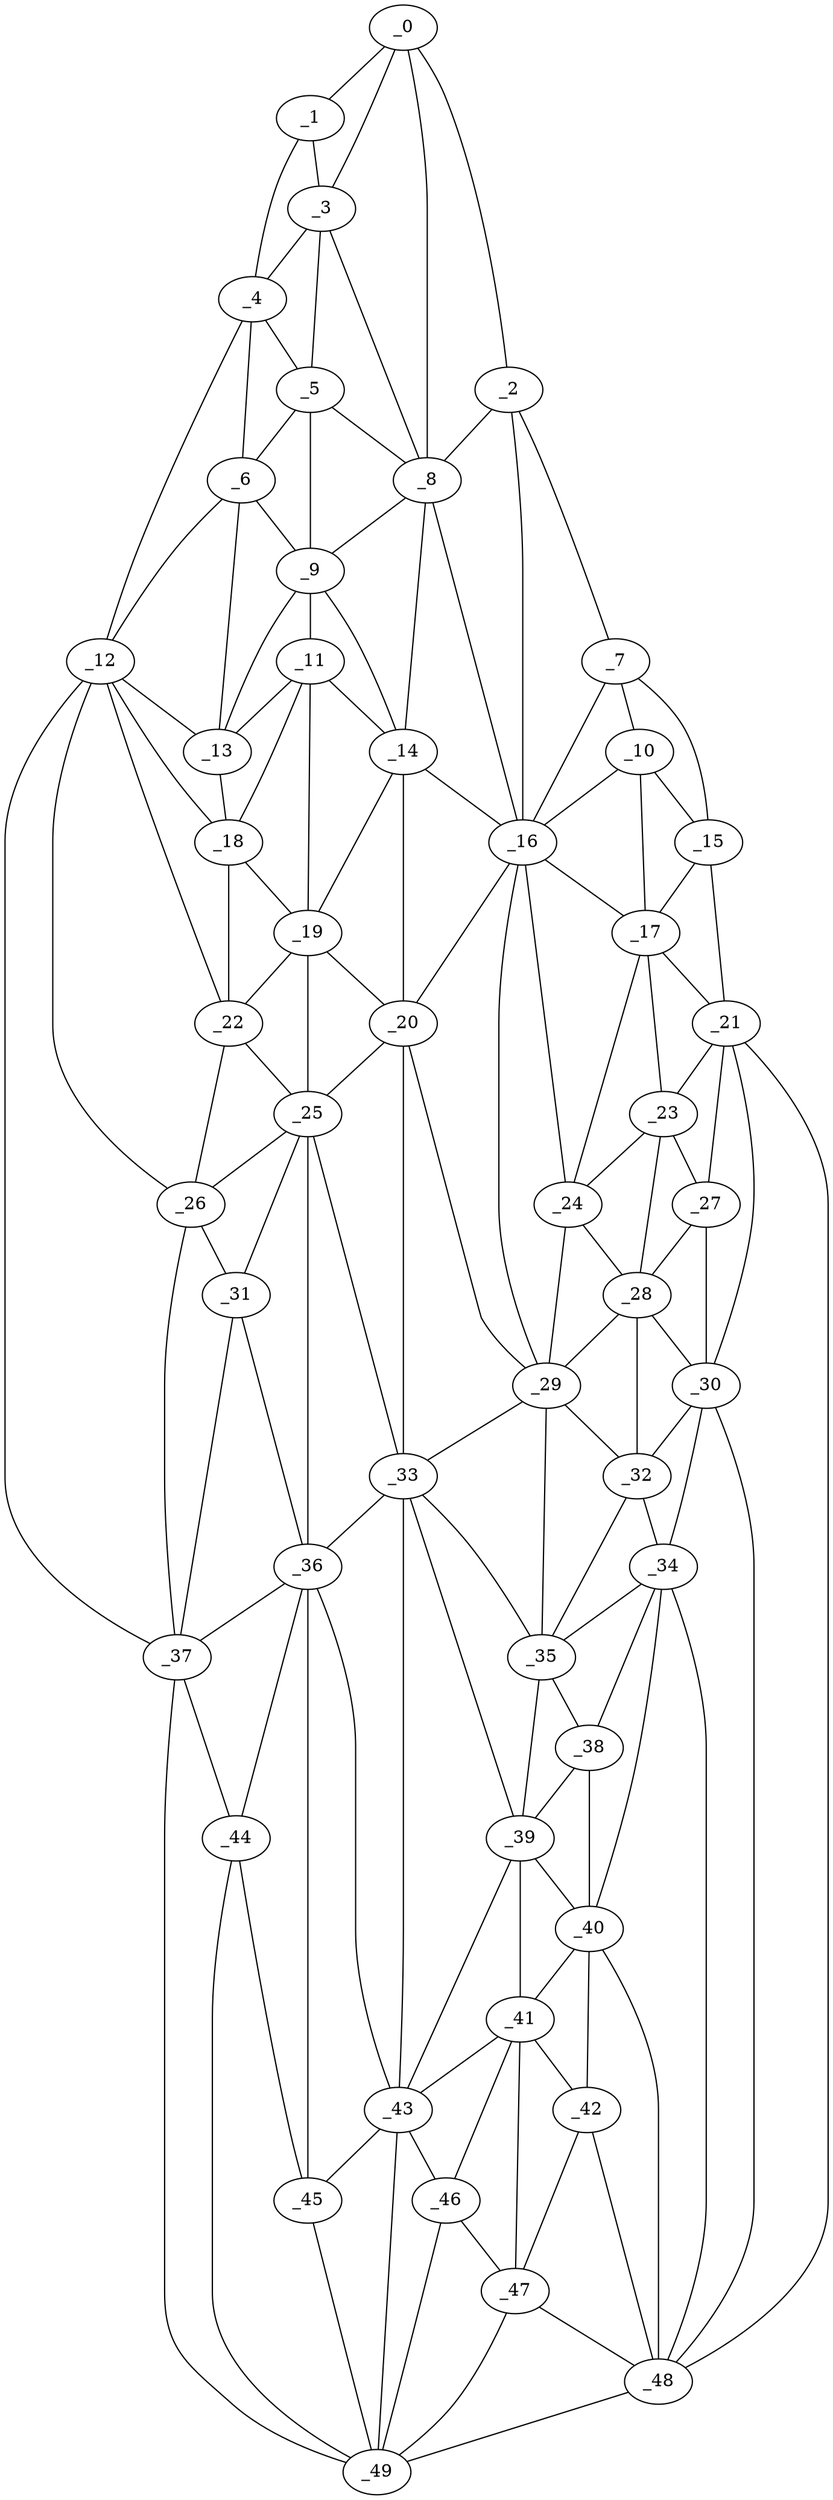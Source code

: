 graph "obj46__285.gxl" {
	_0	 [x=19,
		y=61];
	_1	 [x=20,
		y=77];
	_0 -- _1	 [valence=1];
	_2	 [x=27,
		y=43];
	_0 -- _2	 [valence=1];
	_3	 [x=28,
		y=77];
	_0 -- _3	 [valence=1];
	_8	 [x=39,
		y=63];
	_0 -- _8	 [valence=2];
	_1 -- _3	 [valence=1];
	_4	 [x=28,
		y=88];
	_1 -- _4	 [valence=1];
	_7	 [x=39,
		y=31];
	_2 -- _7	 [valence=1];
	_2 -- _8	 [valence=1];
	_16	 [x=55,
		y=47];
	_2 -- _16	 [valence=2];
	_3 -- _4	 [valence=1];
	_5	 [x=33,
		y=78];
	_3 -- _5	 [valence=2];
	_3 -- _8	 [valence=2];
	_4 -- _5	 [valence=2];
	_6	 [x=37,
		y=89];
	_4 -- _6	 [valence=1];
	_12	 [x=50,
		y=101];
	_4 -- _12	 [valence=1];
	_5 -- _6	 [valence=1];
	_5 -- _8	 [valence=1];
	_9	 [x=45,
		y=79];
	_5 -- _9	 [valence=1];
	_6 -- _9	 [valence=1];
	_6 -- _12	 [valence=2];
	_13	 [x=53,
		y=92];
	_6 -- _13	 [valence=2];
	_10	 [x=49,
		y=30];
	_7 -- _10	 [valence=1];
	_15	 [x=55,
		y=28];
	_7 -- _15	 [valence=1];
	_7 -- _16	 [valence=1];
	_8 -- _9	 [valence=2];
	_14	 [x=54,
		y=61];
	_8 -- _14	 [valence=1];
	_8 -- _16	 [valence=2];
	_11	 [x=50,
		y=80];
	_9 -- _11	 [valence=1];
	_9 -- _13	 [valence=2];
	_9 -- _14	 [valence=1];
	_10 -- _15	 [valence=1];
	_10 -- _16	 [valence=2];
	_17	 [x=56,
		y=32];
	_10 -- _17	 [valence=2];
	_11 -- _13	 [valence=2];
	_11 -- _14	 [valence=1];
	_18	 [x=57,
		y=91];
	_11 -- _18	 [valence=1];
	_19	 [x=61,
		y=81];
	_11 -- _19	 [valence=2];
	_12 -- _13	 [valence=1];
	_12 -- _18	 [valence=2];
	_22	 [x=65,
		y=92];
	_12 -- _22	 [valence=2];
	_26	 [x=70,
		y=98];
	_12 -- _26	 [valence=2];
	_37	 [x=93,
		y=108];
	_12 -- _37	 [valence=1];
	_13 -- _18	 [valence=2];
	_14 -- _16	 [valence=2];
	_14 -- _19	 [valence=2];
	_20	 [x=62,
		y=62];
	_14 -- _20	 [valence=1];
	_15 -- _17	 [valence=2];
	_21	 [x=65,
		y=28];
	_15 -- _21	 [valence=1];
	_16 -- _17	 [valence=1];
	_16 -- _20	 [valence=2];
	_24	 [x=67,
		y=40];
	_16 -- _24	 [valence=2];
	_29	 [x=72,
		y=50];
	_16 -- _29	 [valence=1];
	_17 -- _21	 [valence=2];
	_23	 [x=66,
		y=33];
	_17 -- _23	 [valence=2];
	_17 -- _24	 [valence=1];
	_18 -- _19	 [valence=2];
	_18 -- _22	 [valence=2];
	_19 -- _20	 [valence=1];
	_19 -- _22	 [valence=1];
	_25	 [x=70,
		y=82];
	_19 -- _25	 [valence=2];
	_20 -- _25	 [valence=2];
	_20 -- _29	 [valence=2];
	_33	 [x=86,
		y=67];
	_20 -- _33	 [valence=2];
	_21 -- _23	 [valence=1];
	_27	 [x=71,
		y=29];
	_21 -- _27	 [valence=2];
	_30	 [x=76,
		y=29];
	_21 -- _30	 [valence=2];
	_48	 [x=125,
		y=28];
	_21 -- _48	 [valence=1];
	_22 -- _25	 [valence=2];
	_22 -- _26	 [valence=2];
	_23 -- _24	 [valence=2];
	_23 -- _27	 [valence=2];
	_28	 [x=72,
		y=41];
	_23 -- _28	 [valence=2];
	_24 -- _28	 [valence=1];
	_24 -- _29	 [valence=1];
	_25 -- _26	 [valence=2];
	_31	 [x=77,
		y=99];
	_25 -- _31	 [valence=2];
	_25 -- _33	 [valence=1];
	_36	 [x=93,
		y=75];
	_25 -- _36	 [valence=2];
	_26 -- _31	 [valence=2];
	_26 -- _37	 [valence=1];
	_27 -- _28	 [valence=2];
	_27 -- _30	 [valence=2];
	_28 -- _29	 [valence=1];
	_28 -- _30	 [valence=2];
	_32	 [x=84,
		y=34];
	_28 -- _32	 [valence=2];
	_29 -- _32	 [valence=1];
	_29 -- _33	 [valence=1];
	_35	 [x=92,
		y=35];
	_29 -- _35	 [valence=2];
	_30 -- _32	 [valence=2];
	_34	 [x=90,
		y=30];
	_30 -- _34	 [valence=2];
	_30 -- _48	 [valence=2];
	_31 -- _36	 [valence=1];
	_31 -- _37	 [valence=1];
	_32 -- _34	 [valence=2];
	_32 -- _35	 [valence=2];
	_33 -- _35	 [valence=2];
	_33 -- _36	 [valence=2];
	_39	 [x=101,
		y=39];
	_33 -- _39	 [valence=1];
	_43	 [x=112,
		y=53];
	_33 -- _43	 [valence=2];
	_34 -- _35	 [valence=1];
	_38	 [x=100,
		y=32];
	_34 -- _38	 [valence=1];
	_40	 [x=106,
		y=32];
	_34 -- _40	 [valence=1];
	_34 -- _48	 [valence=1];
	_35 -- _38	 [valence=2];
	_35 -- _39	 [valence=1];
	_36 -- _37	 [valence=2];
	_36 -- _43	 [valence=1];
	_44	 [x=112,
		y=79];
	_36 -- _44	 [valence=1];
	_45	 [x=118,
		y=68];
	_36 -- _45	 [valence=2];
	_37 -- _44	 [valence=2];
	_49	 [x=126,
		y=58];
	_37 -- _49	 [valence=1];
	_38 -- _39	 [valence=2];
	_38 -- _40	 [valence=1];
	_39 -- _40	 [valence=1];
	_41	 [x=109,
		y=40];
	_39 -- _41	 [valence=1];
	_39 -- _43	 [valence=2];
	_40 -- _41	 [valence=1];
	_42	 [x=111,
		y=33];
	_40 -- _42	 [valence=2];
	_40 -- _48	 [valence=2];
	_41 -- _42	 [valence=2];
	_41 -- _43	 [valence=2];
	_46	 [x=119,
		y=46];
	_41 -- _46	 [valence=2];
	_47	 [x=124,
		y=39];
	_41 -- _47	 [valence=2];
	_42 -- _47	 [valence=2];
	_42 -- _48	 [valence=2];
	_43 -- _45	 [valence=2];
	_43 -- _46	 [valence=1];
	_43 -- _49	 [valence=1];
	_44 -- _45	 [valence=2];
	_44 -- _49	 [valence=1];
	_45 -- _49	 [valence=2];
	_46 -- _47	 [valence=2];
	_46 -- _49	 [valence=1];
	_47 -- _48	 [valence=2];
	_47 -- _49	 [valence=1];
	_48 -- _49	 [valence=1];
}
